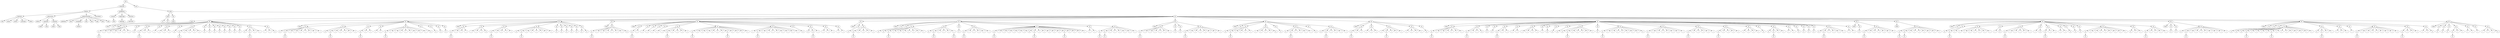 digraph Tree {
	"t0" [label = "TEI"];
	"t1" [label = "teiHeader"];
	"t2" [label = "fileDesc"];
	"t3" [label = "titleStmt"];
	"t4" [label = "title"];
	"t5" [label = "author"];
	"t6" [label = "author"];
	"t7" [label = "principal"];
	"t8" [label = "editor"];
	"t9" [label = "editionStmt"];
	"t10" [label = "edition"];
	"t11" [label = "respStmt"];
	"t12" [label = "name"];
	"t13" [label = "resp"];
	"t14" [label = "respStmt"];
	"t15" [label = "name"];
	"t16" [label = "resp"];
	"t17" [label = "publicationStmt"];
	"t18" [label = "publisher"];
	"t19" [label = "date"];
	"t20" [label = "availability"];
	"t21" [label = "licence"];
	"t22" [label = "idno"];
	"t23" [label = "idno"];
	"t24" [label = "idno"];
	"t25" [label = "idno"];
	"t26" [label = "idno"];
	"t27" [label = "sourceDesc"];
	"t28" [label = "profileDesc"];
	"t29" [label = "creation"];
	"t30" [label = "date"];
	"t31" [label = "langUsage"];
	"t32" [label = "language"];
	"t33" [label = "textClass"];
	"t34" [label = "keywords"];
	"t35" [label = "term"];
	"t36" [label = "text"];
	"t37" [label = "body"];
	"t38" [label = "head"];
	"t39" [label = "lb"];
	"t40" [label = "lb"];
	"t41" [label = "div"];
	"t42" [label = "head"];
	"t43" [label = "div"];
	"t44" [label = "head"];
	"t45" [label = "lb"];
	"t46" [label = "div"];
	"t47" [label = "head"];
	"t48" [label = "sp"];
	"t49" [label = "p"];
	"t50" [label = "hi"];
	"t51" [label = "l"];
	"t52" [label = "l"];
	"t53" [label = "l"];
	"t54" [label = "l"];
	"t55" [label = "l"];
	"t56" [label = "l"];
	"t57" [label = "sp"];
	"t58" [label = "p"];
	"t59" [label = "sp"];
	"t60" [label = "p"];
	"t61" [label = "hi"];
	"t62" [label = "l"];
	"t63" [label = "l"];
	"t64" [label = "sp"];
	"t65" [label = "l"];
	"t66" [label = "sp"];
	"t67" [label = "l"];
	"t68" [label = "l"];
	"t69" [label = "l"];
	"t70" [label = "sp"];
	"t71" [label = "p"];
	"t72" [label = "sp"];
	"t73" [label = "p"];
	"t74" [label = "hi"];
	"t75" [label = "l"];
	"t76" [label = "l"];
	"t77" [label = "l"];
	"t78" [label = "l"];
	"t79" [label = "sp"];
	"t80" [label = "p"];
	"t81" [label = "sp"];
	"t82" [label = "p"];
	"t83" [label = "sp"];
	"t84" [label = "p"];
	"t85" [label = "sp"];
	"t86" [label = "p"];
	"t87" [label = "sp"];
	"t88" [label = "p"];
	"t89" [label = "sp"];
	"t90" [label = "p"];
	"t91" [label = "sp"];
	"t92" [label = "p"];
	"t93" [label = "sp"];
	"t94" [label = "p"];
	"t95" [label = "sp"];
	"t96" [label = "p"];
	"t97" [label = "p"];
	"t98" [label = "hi"];
	"t99" [label = "l"];
	"t100" [label = "l"];
	"t101" [label = "sp"];
	"t102" [label = "l"];
	"t103" [label = "l"];
	"t104" [label = "p"];
	"t105" [label = "div"];
	"t106" [label = "head"];
	"t107" [label = "sp"];
	"t108" [label = "p"];
	"t109" [label = "p"];
	"t110" [label = "hi"];
	"t111" [label = "l"];
	"t112" [label = "l"];
	"t113" [label = "l"];
	"t114" [label = "l"];
	"t115" [label = "l"];
	"t116" [label = "l"];
	"t117" [label = "l"];
	"t118" [label = "sp"];
	"t119" [label = "p"];
	"t120" [label = "p"];
	"t121" [label = "hi"];
	"t122" [label = "l"];
	"t123" [label = "l"];
	"t124" [label = "l"];
	"t125" [label = "l"];
	"t126" [label = "l"];
	"t127" [label = "sp"];
	"t128" [label = "p"];
	"t129" [label = "hi"];
	"t130" [label = "l"];
	"t131" [label = "l"];
	"t132" [label = "sp"];
	"t133" [label = "l"];
	"t134" [label = "l"];
	"t135" [label = "sp"];
	"t136" [label = "p"];
	"t137" [label = "hi"];
	"t138" [label = "l"];
	"t139" [label = "l"];
	"t140" [label = "l"];
	"t141" [label = "l"];
	"t142" [label = "l"];
	"t143" [label = "l"];
	"t144" [label = "l"];
	"t145" [label = "l"];
	"t146" [label = "sp"];
	"t147" [label = "p"];
	"t148" [label = "sp"];
	"t149" [label = "p"];
	"t150" [label = "sp"];
	"t151" [label = "p"];
	"t152" [label = "sp"];
	"t153" [label = "p"];
	"t154" [label = "div"];
	"t155" [label = "head"];
	"t156" [label = "sp"];
	"t157" [label = "p"];
	"t158" [label = "hi"];
	"t159" [label = "l"];
	"t160" [label = "l"];
	"t161" [label = "l"];
	"t162" [label = "sp"];
	"t163" [label = "l"];
	"t164" [label = "l"];
	"t165" [label = "l"];
	"t166" [label = "p"];
	"t167" [label = "sp"];
	"t168" [label = "p"];
	"t169" [label = "hi"];
	"t170" [label = "l"];
	"t171" [label = "l"];
	"t172" [label = "l"];
	"t173" [label = "l"];
	"t174" [label = "sp"];
	"t175" [label = "p"];
	"t176" [label = "p"];
	"t177" [label = "hi"];
	"t178" [label = "l"];
	"t179" [label = "l"];
	"t180" [label = "l"];
	"t181" [label = "l"];
	"t182" [label = "l"];
	"t183" [label = "l"];
	"t184" [label = "sp"];
	"t185" [label = "p"];
	"t186" [label = "sp"];
	"t187" [label = "p"];
	"t188" [label = "sp"];
	"t189" [label = "p"];
	"t190" [label = "sp"];
	"t191" [label = "p"];
	"t192" [label = "sp"];
	"t193" [label = "p"];
	"t194" [label = "sp"];
	"t195" [label = "p"];
	"t196" [label = "p"];
	"t197" [label = "div"];
	"t198" [label = "head"];
	"t199" [label = "sp"];
	"t200" [label = "p"];
	"t201" [label = "hi"];
	"t202" [label = "l"];
	"t203" [label = "l"];
	"t204" [label = "l"];
	"t205" [label = "l"];
	"t206" [label = "l"];
	"t207" [label = "l"];
	"t208" [label = "p"];
	"t209" [label = "div"];
	"t210" [label = "head"];
	"t211" [label = "sp"];
	"t212" [label = "p"];
	"t213" [label = "hi"];
	"t214" [label = "l"];
	"t215" [label = "sp"];
	"t216" [label = "l"];
	"t217" [label = "sp"];
	"t218" [label = "l"];
	"t219" [label = "sp"];
	"t220" [label = "l"];
	"t221" [label = "sp"];
	"t222" [label = "l"];
	"t223" [label = "sp"];
	"t224" [label = "l"];
	"t225" [label = "p"];
	"t226" [label = "hi"];
	"t227" [label = "l"];
	"t228" [label = "l"];
	"t229" [label = "l"];
	"t230" [label = "l"];
	"t231" [label = "sp"];
	"t232" [label = "p"];
	"t233" [label = "hi"];
	"t234" [label = "l"];
	"t235" [label = "l"];
	"t236" [label = "l"];
	"t237" [label = "l"];
	"t238" [label = "l"];
	"t239" [label = "l"];
	"t240" [label = "p"];
	"t241" [label = "hi"];
	"t242" [label = "l"];
	"t243" [label = "l"];
	"t244" [label = "l"];
	"t245" [label = "l"];
	"t246" [label = "sp"];
	"t247" [label = "l"];
	"t248" [label = "p"];
	"t249" [label = "hi"];
	"t250" [label = "l"];
	"t251" [label = "l"];
	"t252" [label = "l"];
	"t253" [label = "l"];
	"t254" [label = "l"];
	"t255" [label = "l"];
	"t256" [label = "l"];
	"t257" [label = "l"];
	"t258" [label = "sp"];
	"t259" [label = "p"];
	"t260" [label = "sp"];
	"t261" [label = "p"];
	"t262" [label = "p"];
	"t263" [label = "hi"];
	"t264" [label = "l"];
	"t265" [label = "sp"];
	"t266" [label = "l"];
	"t267" [label = "l"];
	"t268" [label = "l"];
	"t269" [label = "sp"];
	"t270" [label = "l"];
	"t271" [label = "l"];
	"t272" [label = "div"];
	"t273" [label = "head"];
	"t274" [label = "sp"];
	"t275" [label = "p"];
	"t276" [label = "sp"];
	"t277" [label = "p"];
	"t278" [label = "hi"];
	"t279" [label = "l"];
	"t280" [label = "l"];
	"t281" [label = "l"];
	"t282" [label = "l"];
	"t283" [label = "div"];
	"t284" [label = "head"];
	"t285" [label = "sp"];
	"t286" [label = "p"];
	"t287" [label = "sp"];
	"t288" [label = "p"];
	"t289" [label = "sp"];
	"t290" [label = "p"];
	"t291" [label = "hi"];
	"t292" [label = "l"];
	"t293" [label = "l"];
	"t294" [label = "l"];
	"t295" [label = "l"];
	"t296" [label = "l"];
	"t297" [label = "l"];
	"t298" [label = "l"];
	"t299" [label = "sp"];
	"t300" [label = "p"];
	"t301" [label = "p"];
	"t302" [label = "hi"];
	"t303" [label = "l"];
	"t304" [label = "l"];
	"t305" [label = "l"];
	"t306" [label = "l"];
	"t307" [label = "hi"];
	"t308" [label = "sp"];
	"t309" [label = "p"];
	"t310" [label = "sp"];
	"t311" [label = "p"];
	"t312" [label = "hi"];
	"t313" [label = "l"];
	"t314" [label = "l"];
	"t315" [label = "l"];
	"t316" [label = "l"];
	"t317" [label = "l"];
	"t318" [label = "sp"];
	"t319" [label = "p"];
	"t320" [label = "hi"];
	"t321" [label = "l"];
	"t322" [label = "l"];
	"t323" [label = "l"];
	"t324" [label = "l"];
	"t325" [label = "l"];
	"t326" [label = "l"];
	"t327" [label = "p"];
	"t328" [label = "p"];
	"t329" [label = "hi"];
	"t330" [label = "l"];
	"t331" [label = "l"];
	"t332" [label = "l"];
	"t333" [label = "l"];
	"t334" [label = "l"];
	"t335" [label = "p"];
	"t336" [label = "hi"];
	"t337" [label = "l"];
	"t338" [label = "l"];
	"t339" [label = "l"];
	"t340" [label = "l"];
	"t341" [label = "sp"];
	"t342" [label = "l"];
	"t343" [label = "l"];
	"t344" [label = "sp"];
	"t345" [label = "p"];
	"t346" [label = "hi"];
	"t347" [label = "p"];
	"t348" [label = "hi"];
	"t349" [label = "l"];
	"t350" [label = "l"];
	"t351" [label = "l"];
	"t352" [label = "l"];
	"t353" [label = "l"];
	"t354" [label = "l"];
	"t355" [label = "div"];
	"t356" [label = "head"];
	"t357" [label = "sp"];
	"t358" [label = "p"];
	"t359" [label = "hi"];
	"t360" [label = "l"];
	"t361" [label = "l"];
	"t362" [label = "l"];
	"t363" [label = "l"];
	"t364" [label = "l"];
	"t365" [label = "l"];
	"t366" [label = "sp"];
	"t367" [label = "p"];
	"t368" [label = "sp"];
	"t369" [label = "p"];
	"t370" [label = "sp"];
	"t371" [label = "p"];
	"t372" [label = "hi"];
	"t373" [label = "l"];
	"t374" [label = "l"];
	"t375" [label = "l"];
	"t376" [label = "l"];
	"t377" [label = "l"];
	"t378" [label = "l"];
	"t379" [label = "l"];
	"t380" [label = "div"];
	"t381" [label = "head"];
	"t382" [label = "sp"];
	"t383" [label = "p"];
	"t384" [label = "sp"];
	"t385" [label = "p"];
	"t386" [label = "hi"];
	"t387" [label = "l"];
	"t388" [label = "l"];
	"t389" [label = "l"];
	"t390" [label = "l"];
	"t391" [label = "sp"];
	"t392" [label = "l"];
	"t393" [label = "l"];
	"t394" [label = "l"];
	"t395" [label = "l"];
	"t396" [label = "p"];
	"t397" [label = "sp"];
	"t398" [label = "p"];
	"t399" [label = "sp"];
	"t400" [label = "p"];
	"t401" [label = "p"];
	"t402" [label = "hi"];
	"t403" [label = "l"];
	"t404" [label = "l"];
	"t405" [label = "l"];
	"t406" [label = "l"];
	"t407" [label = "sp"];
	"t408" [label = "p"];
	"t409" [label = "sp"];
	"t410" [label = "p"];
	"t411" [label = "p"];
	"t412" [label = "hi"];
	"t413" [label = "l"];
	"t414" [label = "l"];
	"t415" [label = "l"];
	"t416" [label = "l"];
	"t417" [label = "div"];
	"t418" [label = "head"];
	"t419" [label = "sp"];
	"t420" [label = "p"];
	"t421" [label = "hi"];
	"t422" [label = "l"];
	"t423" [label = "l"];
	"t424" [label = "sp"];
	"t425" [label = "l"];
	"t426" [label = "l"];
	"t427" [label = "l"];
	"t428" [label = "sp"];
	"t429" [label = "l"];
	"t430" [label = "p"];
	"t431" [label = "hi"];
	"t432" [label = "l"];
	"t433" [label = "l"];
	"t434" [label = "l"];
	"t435" [label = "sp"];
	"t436" [label = "l"];
	"t437" [label = "l"];
	"t438" [label = "l"];
	"t439" [label = "l"];
	"t440" [label = "sp"];
	"t441" [label = "p"];
	"t442" [label = "div"];
	"t443" [label = "head"];
	"t444" [label = "sp"];
	"t445" [label = "p"];
	"t446" [label = "hi"];
	"t447" [label = "l"];
	"t448" [label = "l"];
	"t449" [label = "l"];
	"t450" [label = "l"];
	"t451" [label = "l"];
	"t452" [label = "l"];
	"t453" [label = "sp"];
	"t454" [label = "p"];
	"t455" [label = "hi"];
	"t456" [label = "l"];
	"t457" [label = "l"];
	"t458" [label = "p"];
	"t459" [label = "sp"];
	"t460" [label = "p"];
	"t461" [label = "sp"];
	"t462" [label = "p"];
	"t463" [label = "sp"];
	"t464" [label = "p"];
	"t465" [label = "hi"];
	"t466" [label = "l"];
	"t467" [label = "l"];
	"t468" [label = "sp"];
	"t469" [label = "l"];
	"t470" [label = "l"];
	"t471" [label = "sp"];
	"t472" [label = "l"];
	"t473" [label = "l"];
	"t474" [label = "l"];
	"t475" [label = "l"];
	"t476" [label = "sp"];
	"t477" [label = "l"];
	"t478" [label = "sp"];
	"t479" [label = "p"];
	"t480" [label = "sp"];
	"t481" [label = "p"];
	"t482" [label = "sp"];
	"t483" [label = "p"];
	"t484" [label = "sp"];
	"t485" [label = "p"];
	"t486" [label = "p"];
	"t487" [label = "hi"];
	"t488" [label = "l"];
	"t489" [label = "l"];
	"t490" [label = "l"];
	"t491" [label = "l"];
	"t492" [label = "l"];
	"t493" [label = "sp"];
	"t494" [label = "p"];
	"t495" [label = "sp"];
	"t496" [label = "p"];
	"t497" [label = "hi"];
	"t498" [label = "l"];
	"t499" [label = "l"];
	"t500" [label = "l"];
	"t501" [label = "l"];
	"t502" [label = "l"];
	"t503" [label = "l"];
	"t504" [label = "l"];
	"t505" [label = "p"];
	"t506" [label = "sp"];
	"t507" [label = "p"];
	"t508" [label = "hi"];
	"t509" [label = "l"];
	"t510" [label = "l"];
	"t511" [label = "l"];
	"t512" [label = "l"];
	"t513" [label = "l"];
	"t514" [label = "l"];
	"t515" [label = "l"];
	"t516" [label = "sp"];
	"t517" [label = "p"];
	"t518" [label = "hi"];
	"t519" [label = "l"];
	"t520" [label = "l"];
	"t521" [label = "l"];
	"t522" [label = "l"];
	"t523" [label = "l"];
	"t524" [label = "sp"];
	"t525" [label = "p"];
	"t526" [label = "hi"];
	"t527" [label = "l"];
	"t528" [label = "l"];
	"t529" [label = "l"];
	"t530" [label = "l"];
	"t531" [label = "sp"];
	"t532" [label = "l"];
	"t533" [label = "l"];
	"t534" [label = "l"];
	"t535" [label = "l"];
	"t536" [label = "sp"];
	"t537" [label = "p"];
	"t538" [label = "sp"];
	"t539" [label = "p"];
	"t540" [label = "p"];
	"t541" [label = "hi"];
	"t542" [label = "l"];
	"t543" [label = "l"];
	"t544" [label = "sp"];
	"t545" [label = "l"];
	"t546" [label = "l"];
	"t547" [label = "sp"];
	"t548" [label = "p"];
	"t549" [label = "sp"];
	"t550" [label = "p"];
	"t551" [label = "sp"];
	"t552" [label = "p"];
	"t553" [label = "sp"];
	"t554" [label = "p"];
	"t555" [label = "sp"];
	"t556" [label = "p"];
	"t557" [label = "p"];
	"t558" [label = "hi"];
	"t559" [label = "l"];
	"t560" [label = "l"];
	"t561" [label = "l"];
	"t562" [label = "l"];
	"t563" [label = "sp"];
	"t564" [label = "l"];
	"t565" [label = "l"];
	"t566" [label = "div"];
	"t567" [label = "head"];
	"t568" [label = "sp"];
	"t569" [label = "p"];
	"t570" [label = "sp"];
	"t571" [label = "p"];
	"t572" [label = "hi"];
	"t573" [label = "l"];
	"t574" [label = "l"];
	"t575" [label = "l"];
	"t576" [label = "l"];
	"t577" [label = "l"];
	"t578" [label = "l"];
	"t579" [label = "div"];
	"t580" [label = "head"];
	"t581" [label = "sp"];
	"t582" [label = "p"];
	"t583" [label = "hi"];
	"t584" [label = "p"];
	"t585" [label = "hi"];
	"t586" [label = "l"];
	"t587" [label = "l"];
	"t588" [label = "l"];
	"t589" [label = "l"];
	"t590" [label = "l"];
	"t591" [label = "l"];
	"t592" [label = "l"];
	"t593" [label = "div"];
	"t594" [label = "head"];
	"t595" [label = "sp"];
	"t596" [label = "p"];
	"t597" [label = "sp"];
	"t598" [label = "p"];
	"t599" [label = "hi"];
	"t600" [label = "l"];
	"t601" [label = "sp"];
	"t602" [label = "l"];
	"t603" [label = "l"];
	"t604" [label = "l"];
	"t605" [label = "l"];
	"t606" [label = "l"];
	"t607" [label = "l"];
	"t608" [label = "l"];
	"t609" [label = "sp"];
	"t610" [label = "l"];
	"t611" [label = "p"];
	"t612" [label = "sp"];
	"t613" [label = "p"];
	"t614" [label = "hi"];
	"t615" [label = "l"];
	"t616" [label = "l"];
	"t617" [label = "l"];
	"t618" [label = "l"];
	"t619" [label = "l"];
	"t620" [label = "sp"];
	"t621" [label = "l"];
	"t622" [label = "p"];
	"t623" [label = "sp"];
	"t624" [label = "p"];
	"t625" [label = "hi"];
	"t626" [label = "l"];
	"t627" [label = "l"];
	"t628" [label = "sp"];
	"t629" [label = "l"];
	"t630" [label = "l"];
	"t631" [label = "sp"];
	"t632" [label = "p"];
	"t633" [label = "sp"];
	"t634" [label = "p"];
	"t635" [label = "sp"];
	"t636" [label = "p"];
	"t637" [label = "sp"];
	"t638" [label = "p"];
	"t639" [label = "hi"];
	"t640" [label = "l"];
	"t641" [label = "l"];
	"t642" [label = "l"];
	"t643" [label = "l"];
	"t644" [label = "l"];
	"t645" [label = "l"];
	"t646" [label = "l"];
	"t647" [label = "l"];
	"t648" [label = "sp"];
	"t649" [label = "p"];
	"t650" [label = "l"];
	"t651" [label = "l"];
	"t652" [label = "sp"];
	"t653" [label = "p"];
	"t654" [label = "hi"];
	"t655" [label = "l"];
	"t656" [label = "l"];
	"t657" [label = "l"];
	"t658" [label = "l"];
	"t659" [label = "div"];
	"t660" [label = "head"];
	"t661" [label = "sp"];
	"t662" [label = "p"];
	"t663" [label = "sp"];
	"t664" [label = "p"];
	"t665" [label = "sp"];
	"t666" [label = "p"];
	"t667" [label = "p"];
	"t668" [label = "hi"];
	"t669" [label = "l"];
	"t670" [label = "l"];
	"t671" [label = "l"];
	"t672" [label = "l"];
	"t673" [label = "l"];
	"t674" [label = "l"];
	"t675" [label = "l"];
	"t676" [label = "l"];
	"t677" [label = "div"];
	"t678" [label = "head"];
	"t679" [label = "sp"];
	"t680" [label = "p"];
	"t681" [label = "sp"];
	"t682" [label = "p"];
	"t683" [label = "sp"];
	"t684" [label = "p"];
	"t685" [label = "sp"];
	"t686" [label = "p"];
	"t687" [label = "hi"];
	"t688" [label = "l"];
	"t689" [label = "l"];
	"t690" [label = "l"];
	"t691" [label = "l"];
	"t692" [label = "p"];
	"t693" [label = "hi"];
	"t694" [label = "l"];
	"t695" [label = "l"];
	"t696" [label = "l"];
	"t697" [label = "l"];
	"t698" [label = "l"];
	"t699" [label = "l"];
	"t700" [label = "l"];
	"t701" [label = "l"];
	"t702" [label = "sp"];
	"t703" [label = "p"];
	"t704" [label = "p"];
	"t705" [label = "hi"];
	"t706" [label = "l"];
	"t707" [label = "l"];
	"t708" [label = "sp"];
	"t709" [label = "l"];
	"t710" [label = "l"];
	"t711" [label = "l"];
	"t712" [label = "sp"];
	"t713" [label = "l"];
	"t714" [label = "sp"];
	"t715" [label = "p"];
	"t716" [label = "hi"];
	"t717" [label = "l"];
	"t718" [label = "l"];
	"t719" [label = "l"];
	"t720" [label = "l"];
	"t721" [label = "l"];
	"t722" [label = "l"];
	"t723" [label = "l"];
	"t724" [label = "l"];
	"t725" [label = "sp"];
	"t726" [label = "p"];
	"t727" [label = "hi"];
	"t728" [label = "l"];
	"t729" [label = "l"];
	"t730" [label = "l"];
	"t731" [label = "sp"];
	"t732" [label = "l"];
	"t733" [label = "l"];
	"t734" [label = "p"];
	"t735" [label = "div"];
	"t736" [label = "head"];
	"t737" [label = "sp"];
	"t738" [label = "p"];
	"t739" [label = "sp"];
	"t740" [label = "p"];
	"t741" [label = "sp"];
	"t742" [label = "p"];
	"t743" [label = "sp"];
	"t744" [label = "p"];
	"t745" [label = "hi"];
	"t746" [label = "l"];
	"t747" [label = "l"];
	"t748" [label = "sp"];
	"t749" [label = "l"];
	"t750" [label = "l"];
	"t751" [label = "sp"];
	"t752" [label = "l"];
	"t753" [label = "sp"];
	"t754" [label = "l"];
	"t755" [label = "l"];
	"t756" [label = "l"];
	"t757" [label = "p"];
	"t0" -> "t1";
	"t1" -> "t2";
	"t2" -> "t3";
	"t3" -> "t4";
	"t3" -> "t5";
	"t3" -> "t6";
	"t3" -> "t7";
	"t3" -> "t8";
	"t2" -> "t9";
	"t9" -> "t10";
	"t9" -> "t11";
	"t11" -> "t12";
	"t11" -> "t13";
	"t9" -> "t14";
	"t14" -> "t15";
	"t14" -> "t16";
	"t2" -> "t17";
	"t17" -> "t18";
	"t17" -> "t19";
	"t17" -> "t20";
	"t20" -> "t21";
	"t17" -> "t22";
	"t17" -> "t23";
	"t17" -> "t24";
	"t17" -> "t25";
	"t17" -> "t26";
	"t2" -> "t27";
	"t1" -> "t28";
	"t28" -> "t29";
	"t29" -> "t30";
	"t28" -> "t31";
	"t31" -> "t32";
	"t28" -> "t33";
	"t33" -> "t34";
	"t34" -> "t35";
	"t0" -> "t36";
	"t36" -> "t37";
	"t37" -> "t38";
	"t38" -> "t39";
	"t38" -> "t40";
	"t37" -> "t41";
	"t41" -> "t42";
	"t37" -> "t43";
	"t43" -> "t44";
	"t44" -> "t45";
	"t43" -> "t46";
	"t46" -> "t47";
	"t46" -> "t48";
	"t48" -> "t49";
	"t49" -> "t50";
	"t48" -> "t51";
	"t48" -> "t52";
	"t48" -> "t53";
	"t48" -> "t54";
	"t48" -> "t55";
	"t48" -> "t56";
	"t46" -> "t57";
	"t57" -> "t58";
	"t46" -> "t59";
	"t59" -> "t60";
	"t60" -> "t61";
	"t59" -> "t62";
	"t59" -> "t63";
	"t46" -> "t64";
	"t64" -> "t65";
	"t46" -> "t66";
	"t66" -> "t67";
	"t66" -> "t68";
	"t66" -> "t69";
	"t46" -> "t70";
	"t70" -> "t71";
	"t46" -> "t72";
	"t72" -> "t73";
	"t73" -> "t74";
	"t72" -> "t75";
	"t72" -> "t76";
	"t72" -> "t77";
	"t72" -> "t78";
	"t46" -> "t79";
	"t79" -> "t80";
	"t46" -> "t81";
	"t81" -> "t82";
	"t46" -> "t83";
	"t83" -> "t84";
	"t46" -> "t85";
	"t85" -> "t86";
	"t46" -> "t87";
	"t87" -> "t88";
	"t46" -> "t89";
	"t89" -> "t90";
	"t46" -> "t91";
	"t91" -> "t92";
	"t46" -> "t93";
	"t93" -> "t94";
	"t46" -> "t95";
	"t95" -> "t96";
	"t95" -> "t97";
	"t97" -> "t98";
	"t95" -> "t99";
	"t95" -> "t100";
	"t46" -> "t101";
	"t101" -> "t102";
	"t101" -> "t103";
	"t101" -> "t104";
	"t43" -> "t105";
	"t105" -> "t106";
	"t105" -> "t107";
	"t107" -> "t108";
	"t107" -> "t109";
	"t109" -> "t110";
	"t107" -> "t111";
	"t107" -> "t112";
	"t107" -> "t113";
	"t107" -> "t114";
	"t107" -> "t115";
	"t107" -> "t116";
	"t107" -> "t117";
	"t105" -> "t118";
	"t118" -> "t119";
	"t118" -> "t120";
	"t120" -> "t121";
	"t118" -> "t122";
	"t118" -> "t123";
	"t118" -> "t124";
	"t118" -> "t125";
	"t118" -> "t126";
	"t105" -> "t127";
	"t127" -> "t128";
	"t128" -> "t129";
	"t127" -> "t130";
	"t127" -> "t131";
	"t105" -> "t132";
	"t132" -> "t133";
	"t132" -> "t134";
	"t105" -> "t135";
	"t135" -> "t136";
	"t136" -> "t137";
	"t135" -> "t138";
	"t135" -> "t139";
	"t135" -> "t140";
	"t135" -> "t141";
	"t135" -> "t142";
	"t135" -> "t143";
	"t135" -> "t144";
	"t135" -> "t145";
	"t105" -> "t146";
	"t146" -> "t147";
	"t105" -> "t148";
	"t148" -> "t149";
	"t105" -> "t150";
	"t150" -> "t151";
	"t105" -> "t152";
	"t152" -> "t153";
	"t43" -> "t154";
	"t154" -> "t155";
	"t154" -> "t156";
	"t156" -> "t157";
	"t157" -> "t158";
	"t156" -> "t159";
	"t156" -> "t160";
	"t156" -> "t161";
	"t154" -> "t162";
	"t162" -> "t163";
	"t162" -> "t164";
	"t162" -> "t165";
	"t162" -> "t166";
	"t154" -> "t167";
	"t167" -> "t168";
	"t168" -> "t169";
	"t167" -> "t170";
	"t167" -> "t171";
	"t167" -> "t172";
	"t167" -> "t173";
	"t154" -> "t174";
	"t174" -> "t175";
	"t174" -> "t176";
	"t176" -> "t177";
	"t174" -> "t178";
	"t174" -> "t179";
	"t174" -> "t180";
	"t174" -> "t181";
	"t174" -> "t182";
	"t174" -> "t183";
	"t154" -> "t184";
	"t184" -> "t185";
	"t154" -> "t186";
	"t186" -> "t187";
	"t154" -> "t188";
	"t188" -> "t189";
	"t154" -> "t190";
	"t190" -> "t191";
	"t154" -> "t192";
	"t192" -> "t193";
	"t154" -> "t194";
	"t194" -> "t195";
	"t194" -> "t196";
	"t43" -> "t197";
	"t197" -> "t198";
	"t197" -> "t199";
	"t199" -> "t200";
	"t200" -> "t201";
	"t199" -> "t202";
	"t199" -> "t203";
	"t199" -> "t204";
	"t199" -> "t205";
	"t199" -> "t206";
	"t199" -> "t207";
	"t199" -> "t208";
	"t43" -> "t209";
	"t209" -> "t210";
	"t209" -> "t211";
	"t211" -> "t212";
	"t212" -> "t213";
	"t211" -> "t214";
	"t209" -> "t215";
	"t215" -> "t216";
	"t209" -> "t217";
	"t217" -> "t218";
	"t209" -> "t219";
	"t219" -> "t220";
	"t209" -> "t221";
	"t221" -> "t222";
	"t209" -> "t223";
	"t223" -> "t224";
	"t223" -> "t225";
	"t225" -> "t226";
	"t223" -> "t227";
	"t223" -> "t228";
	"t223" -> "t229";
	"t223" -> "t230";
	"t209" -> "t231";
	"t231" -> "t232";
	"t232" -> "t233";
	"t231" -> "t234";
	"t231" -> "t235";
	"t231" -> "t236";
	"t231" -> "t237";
	"t231" -> "t238";
	"t231" -> "t239";
	"t231" -> "t240";
	"t240" -> "t241";
	"t231" -> "t242";
	"t231" -> "t243";
	"t231" -> "t244";
	"t231" -> "t245";
	"t209" -> "t246";
	"t246" -> "t247";
	"t246" -> "t248";
	"t248" -> "t249";
	"t246" -> "t250";
	"t246" -> "t251";
	"t246" -> "t252";
	"t246" -> "t253";
	"t246" -> "t254";
	"t246" -> "t255";
	"t246" -> "t256";
	"t246" -> "t257";
	"t209" -> "t258";
	"t258" -> "t259";
	"t209" -> "t260";
	"t260" -> "t261";
	"t260" -> "t262";
	"t262" -> "t263";
	"t260" -> "t264";
	"t209" -> "t265";
	"t265" -> "t266";
	"t265" -> "t267";
	"t265" -> "t268";
	"t209" -> "t269";
	"t269" -> "t270";
	"t269" -> "t271";
	"t43" -> "t272";
	"t272" -> "t273";
	"t272" -> "t274";
	"t274" -> "t275";
	"t272" -> "t276";
	"t276" -> "t277";
	"t277" -> "t278";
	"t276" -> "t279";
	"t276" -> "t280";
	"t276" -> "t281";
	"t276" -> "t282";
	"t43" -> "t283";
	"t283" -> "t284";
	"t283" -> "t285";
	"t285" -> "t286";
	"t283" -> "t287";
	"t287" -> "t288";
	"t283" -> "t289";
	"t289" -> "t290";
	"t290" -> "t291";
	"t289" -> "t292";
	"t289" -> "t293";
	"t289" -> "t294";
	"t289" -> "t295";
	"t289" -> "t296";
	"t289" -> "t297";
	"t289" -> "t298";
	"t283" -> "t299";
	"t299" -> "t300";
	"t299" -> "t301";
	"t301" -> "t302";
	"t299" -> "t303";
	"t299" -> "t304";
	"t299" -> "t305";
	"t299" -> "t306";
	"t306" -> "t307";
	"t283" -> "t308";
	"t308" -> "t309";
	"t283" -> "t310";
	"t310" -> "t311";
	"t311" -> "t312";
	"t310" -> "t313";
	"t310" -> "t314";
	"t310" -> "t315";
	"t310" -> "t316";
	"t310" -> "t317";
	"t283" -> "t318";
	"t318" -> "t319";
	"t319" -> "t320";
	"t318" -> "t321";
	"t318" -> "t322";
	"t318" -> "t323";
	"t318" -> "t324";
	"t318" -> "t325";
	"t318" -> "t326";
	"t318" -> "t327";
	"t318" -> "t328";
	"t328" -> "t329";
	"t318" -> "t330";
	"t318" -> "t331";
	"t318" -> "t332";
	"t318" -> "t333";
	"t318" -> "t334";
	"t318" -> "t335";
	"t335" -> "t336";
	"t318" -> "t337";
	"t318" -> "t338";
	"t318" -> "t339";
	"t318" -> "t340";
	"t283" -> "t341";
	"t341" -> "t342";
	"t341" -> "t343";
	"t283" -> "t344";
	"t344" -> "t345";
	"t345" -> "t346";
	"t344" -> "t347";
	"t347" -> "t348";
	"t344" -> "t349";
	"t344" -> "t350";
	"t344" -> "t351";
	"t344" -> "t352";
	"t344" -> "t353";
	"t344" -> "t354";
	"t43" -> "t355";
	"t355" -> "t356";
	"t355" -> "t357";
	"t357" -> "t358";
	"t358" -> "t359";
	"t357" -> "t360";
	"t357" -> "t361";
	"t357" -> "t362";
	"t357" -> "t363";
	"t357" -> "t364";
	"t357" -> "t365";
	"t355" -> "t366";
	"t366" -> "t367";
	"t355" -> "t368";
	"t368" -> "t369";
	"t355" -> "t370";
	"t370" -> "t371";
	"t371" -> "t372";
	"t370" -> "t373";
	"t370" -> "t374";
	"t370" -> "t375";
	"t370" -> "t376";
	"t370" -> "t377";
	"t370" -> "t378";
	"t370" -> "t379";
	"t43" -> "t380";
	"t380" -> "t381";
	"t380" -> "t382";
	"t382" -> "t383";
	"t380" -> "t384";
	"t384" -> "t385";
	"t385" -> "t386";
	"t384" -> "t387";
	"t384" -> "t388";
	"t384" -> "t389";
	"t384" -> "t390";
	"t380" -> "t391";
	"t391" -> "t392";
	"t391" -> "t393";
	"t391" -> "t394";
	"t391" -> "t395";
	"t391" -> "t396";
	"t380" -> "t397";
	"t397" -> "t398";
	"t380" -> "t399";
	"t399" -> "t400";
	"t399" -> "t401";
	"t401" -> "t402";
	"t399" -> "t403";
	"t399" -> "t404";
	"t399" -> "t405";
	"t399" -> "t406";
	"t380" -> "t407";
	"t407" -> "t408";
	"t380" -> "t409";
	"t409" -> "t410";
	"t409" -> "t411";
	"t411" -> "t412";
	"t409" -> "t413";
	"t409" -> "t414";
	"t409" -> "t415";
	"t409" -> "t416";
	"t43" -> "t417";
	"t417" -> "t418";
	"t417" -> "t419";
	"t419" -> "t420";
	"t420" -> "t421";
	"t419" -> "t422";
	"t419" -> "t423";
	"t417" -> "t424";
	"t424" -> "t425";
	"t424" -> "t426";
	"t424" -> "t427";
	"t417" -> "t428";
	"t428" -> "t429";
	"t428" -> "t430";
	"t430" -> "t431";
	"t428" -> "t432";
	"t428" -> "t433";
	"t428" -> "t434";
	"t417" -> "t435";
	"t435" -> "t436";
	"t435" -> "t437";
	"t435" -> "t438";
	"t435" -> "t439";
	"t417" -> "t440";
	"t440" -> "t441";
	"t43" -> "t442";
	"t442" -> "t443";
	"t442" -> "t444";
	"t444" -> "t445";
	"t445" -> "t446";
	"t444" -> "t447";
	"t444" -> "t448";
	"t444" -> "t449";
	"t444" -> "t450";
	"t444" -> "t451";
	"t444" -> "t452";
	"t442" -> "t453";
	"t453" -> "t454";
	"t454" -> "t455";
	"t453" -> "t456";
	"t453" -> "t457";
	"t453" -> "t458";
	"t442" -> "t459";
	"t459" -> "t460";
	"t442" -> "t461";
	"t461" -> "t462";
	"t442" -> "t463";
	"t463" -> "t464";
	"t464" -> "t465";
	"t463" -> "t466";
	"t463" -> "t467";
	"t442" -> "t468";
	"t468" -> "t469";
	"t468" -> "t470";
	"t442" -> "t471";
	"t471" -> "t472";
	"t471" -> "t473";
	"t471" -> "t474";
	"t471" -> "t475";
	"t442" -> "t476";
	"t476" -> "t477";
	"t442" -> "t478";
	"t478" -> "t479";
	"t442" -> "t480";
	"t480" -> "t481";
	"t442" -> "t482";
	"t482" -> "t483";
	"t442" -> "t484";
	"t484" -> "t485";
	"t484" -> "t486";
	"t486" -> "t487";
	"t484" -> "t488";
	"t484" -> "t489";
	"t484" -> "t490";
	"t484" -> "t491";
	"t484" -> "t492";
	"t442" -> "t493";
	"t493" -> "t494";
	"t442" -> "t495";
	"t495" -> "t496";
	"t496" -> "t497";
	"t495" -> "t498";
	"t495" -> "t499";
	"t495" -> "t500";
	"t495" -> "t501";
	"t495" -> "t502";
	"t495" -> "t503";
	"t495" -> "t504";
	"t495" -> "t505";
	"t442" -> "t506";
	"t506" -> "t507";
	"t507" -> "t508";
	"t506" -> "t509";
	"t506" -> "t510";
	"t506" -> "t511";
	"t506" -> "t512";
	"t506" -> "t513";
	"t506" -> "t514";
	"t506" -> "t515";
	"t442" -> "t516";
	"t516" -> "t517";
	"t517" -> "t518";
	"t516" -> "t519";
	"t516" -> "t520";
	"t516" -> "t521";
	"t516" -> "t522";
	"t516" -> "t523";
	"t442" -> "t524";
	"t524" -> "t525";
	"t525" -> "t526";
	"t524" -> "t527";
	"t524" -> "t528";
	"t524" -> "t529";
	"t524" -> "t530";
	"t442" -> "t531";
	"t531" -> "t532";
	"t531" -> "t533";
	"t531" -> "t534";
	"t531" -> "t535";
	"t442" -> "t536";
	"t536" -> "t537";
	"t442" -> "t538";
	"t538" -> "t539";
	"t538" -> "t540";
	"t540" -> "t541";
	"t538" -> "t542";
	"t538" -> "t543";
	"t442" -> "t544";
	"t544" -> "t545";
	"t544" -> "t546";
	"t442" -> "t547";
	"t547" -> "t548";
	"t442" -> "t549";
	"t549" -> "t550";
	"t442" -> "t551";
	"t551" -> "t552";
	"t442" -> "t553";
	"t553" -> "t554";
	"t442" -> "t555";
	"t555" -> "t556";
	"t555" -> "t557";
	"t557" -> "t558";
	"t555" -> "t559";
	"t555" -> "t560";
	"t555" -> "t561";
	"t555" -> "t562";
	"t442" -> "t563";
	"t563" -> "t564";
	"t563" -> "t565";
	"t43" -> "t566";
	"t566" -> "t567";
	"t566" -> "t568";
	"t568" -> "t569";
	"t566" -> "t570";
	"t570" -> "t571";
	"t571" -> "t572";
	"t570" -> "t573";
	"t570" -> "t574";
	"t570" -> "t575";
	"t570" -> "t576";
	"t570" -> "t577";
	"t570" -> "t578";
	"t43" -> "t579";
	"t579" -> "t580";
	"t579" -> "t581";
	"t581" -> "t582";
	"t582" -> "t583";
	"t581" -> "t584";
	"t584" -> "t585";
	"t581" -> "t586";
	"t581" -> "t587";
	"t581" -> "t588";
	"t581" -> "t589";
	"t581" -> "t590";
	"t581" -> "t591";
	"t581" -> "t592";
	"t43" -> "t593";
	"t593" -> "t594";
	"t593" -> "t595";
	"t595" -> "t596";
	"t593" -> "t597";
	"t597" -> "t598";
	"t598" -> "t599";
	"t597" -> "t600";
	"t593" -> "t601";
	"t601" -> "t602";
	"t601" -> "t603";
	"t601" -> "t604";
	"t601" -> "t605";
	"t601" -> "t606";
	"t601" -> "t607";
	"t601" -> "t608";
	"t593" -> "t609";
	"t609" -> "t610";
	"t609" -> "t611";
	"t593" -> "t612";
	"t612" -> "t613";
	"t613" -> "t614";
	"t612" -> "t615";
	"t612" -> "t616";
	"t612" -> "t617";
	"t612" -> "t618";
	"t612" -> "t619";
	"t593" -> "t620";
	"t620" -> "t621";
	"t620" -> "t622";
	"t593" -> "t623";
	"t623" -> "t624";
	"t624" -> "t625";
	"t623" -> "t626";
	"t623" -> "t627";
	"t593" -> "t628";
	"t628" -> "t629";
	"t628" -> "t630";
	"t593" -> "t631";
	"t631" -> "t632";
	"t593" -> "t633";
	"t633" -> "t634";
	"t593" -> "t635";
	"t635" -> "t636";
	"t593" -> "t637";
	"t637" -> "t638";
	"t638" -> "t639";
	"t637" -> "t640";
	"t637" -> "t641";
	"t637" -> "t642";
	"t637" -> "t643";
	"t637" -> "t644";
	"t637" -> "t645";
	"t637" -> "t646";
	"t637" -> "t647";
	"t593" -> "t648";
	"t648" -> "t649";
	"t648" -> "t650";
	"t648" -> "t651";
	"t593" -> "t652";
	"t652" -> "t653";
	"t653" -> "t654";
	"t652" -> "t655";
	"t652" -> "t656";
	"t652" -> "t657";
	"t652" -> "t658";
	"t43" -> "t659";
	"t659" -> "t660";
	"t659" -> "t661";
	"t661" -> "t662";
	"t659" -> "t663";
	"t663" -> "t664";
	"t659" -> "t665";
	"t665" -> "t666";
	"t665" -> "t667";
	"t667" -> "t668";
	"t665" -> "t669";
	"t665" -> "t670";
	"t665" -> "t671";
	"t665" -> "t672";
	"t665" -> "t673";
	"t665" -> "t674";
	"t665" -> "t675";
	"t665" -> "t676";
	"t43" -> "t677";
	"t677" -> "t678";
	"t677" -> "t679";
	"t679" -> "t680";
	"t677" -> "t681";
	"t681" -> "t682";
	"t677" -> "t683";
	"t683" -> "t684";
	"t677" -> "t685";
	"t685" -> "t686";
	"t686" -> "t687";
	"t685" -> "t688";
	"t685" -> "t689";
	"t685" -> "t690";
	"t685" -> "t691";
	"t685" -> "t692";
	"t692" -> "t693";
	"t685" -> "t694";
	"t685" -> "t695";
	"t685" -> "t696";
	"t685" -> "t697";
	"t685" -> "t698";
	"t685" -> "t699";
	"t685" -> "t700";
	"t685" -> "t701";
	"t677" -> "t702";
	"t702" -> "t703";
	"t702" -> "t704";
	"t704" -> "t705";
	"t702" -> "t706";
	"t702" -> "t707";
	"t677" -> "t708";
	"t708" -> "t709";
	"t708" -> "t710";
	"t708" -> "t711";
	"t677" -> "t712";
	"t712" -> "t713";
	"t677" -> "t714";
	"t714" -> "t715";
	"t715" -> "t716";
	"t714" -> "t717";
	"t714" -> "t718";
	"t714" -> "t719";
	"t714" -> "t720";
	"t714" -> "t721";
	"t714" -> "t722";
	"t714" -> "t723";
	"t714" -> "t724";
	"t677" -> "t725";
	"t725" -> "t726";
	"t726" -> "t727";
	"t725" -> "t728";
	"t725" -> "t729";
	"t725" -> "t730";
	"t677" -> "t731";
	"t731" -> "t732";
	"t731" -> "t733";
	"t731" -> "t734";
	"t43" -> "t735";
	"t735" -> "t736";
	"t735" -> "t737";
	"t737" -> "t738";
	"t735" -> "t739";
	"t739" -> "t740";
	"t735" -> "t741";
	"t741" -> "t742";
	"t735" -> "t743";
	"t743" -> "t744";
	"t744" -> "t745";
	"t743" -> "t746";
	"t743" -> "t747";
	"t735" -> "t748";
	"t748" -> "t749";
	"t748" -> "t750";
	"t735" -> "t751";
	"t751" -> "t752";
	"t735" -> "t753";
	"t753" -> "t754";
	"t753" -> "t755";
	"t753" -> "t756";
	"t753" -> "t757";
}
